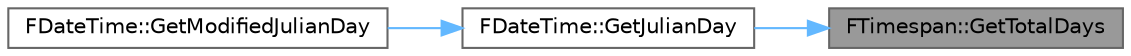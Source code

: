 digraph "FTimespan::GetTotalDays"
{
 // INTERACTIVE_SVG=YES
 // LATEX_PDF_SIZE
  bgcolor="transparent";
  edge [fontname=Helvetica,fontsize=10,labelfontname=Helvetica,labelfontsize=10];
  node [fontname=Helvetica,fontsize=10,shape=box,height=0.2,width=0.4];
  rankdir="RL";
  Node1 [id="Node000001",label="FTimespan::GetTotalDays",height=0.2,width=0.4,color="gray40", fillcolor="grey60", style="filled", fontcolor="black",tooltip="Get the total number of days represented by this time span."];
  Node1 -> Node2 [id="edge1_Node000001_Node000002",dir="back",color="steelblue1",style="solid",tooltip=" "];
  Node2 [id="Node000002",label="FDateTime::GetJulianDay",height=0.2,width=0.4,color="grey40", fillcolor="white", style="filled",URL="$d3/da3/structFDateTime.html#a3562acde4f240157948ade5ded64bc4e",tooltip="Returns the Julian Day for this date."];
  Node2 -> Node3 [id="edge2_Node000002_Node000003",dir="back",color="steelblue1",style="solid",tooltip=" "];
  Node3 [id="Node000003",label="FDateTime::GetModifiedJulianDay",height=0.2,width=0.4,color="grey40", fillcolor="white", style="filled",URL="$d3/da3/structFDateTime.html#a1c92d24754fc19d3ff17a8e309f5a60b",tooltip="Returns the Modified Julian day."];
}

